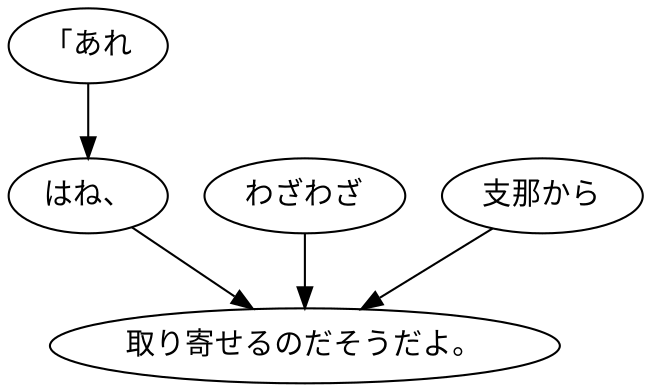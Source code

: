 digraph graph6175 {
	node0 [label="「あれ"];
	node1 [label="はね、"];
	node2 [label="わざわざ"];
	node3 [label="支那から"];
	node4 [label="取り寄せるのだそうだよ。"];
	node0 -> node1;
	node1 -> node4;
	node2 -> node4;
	node3 -> node4;
}
